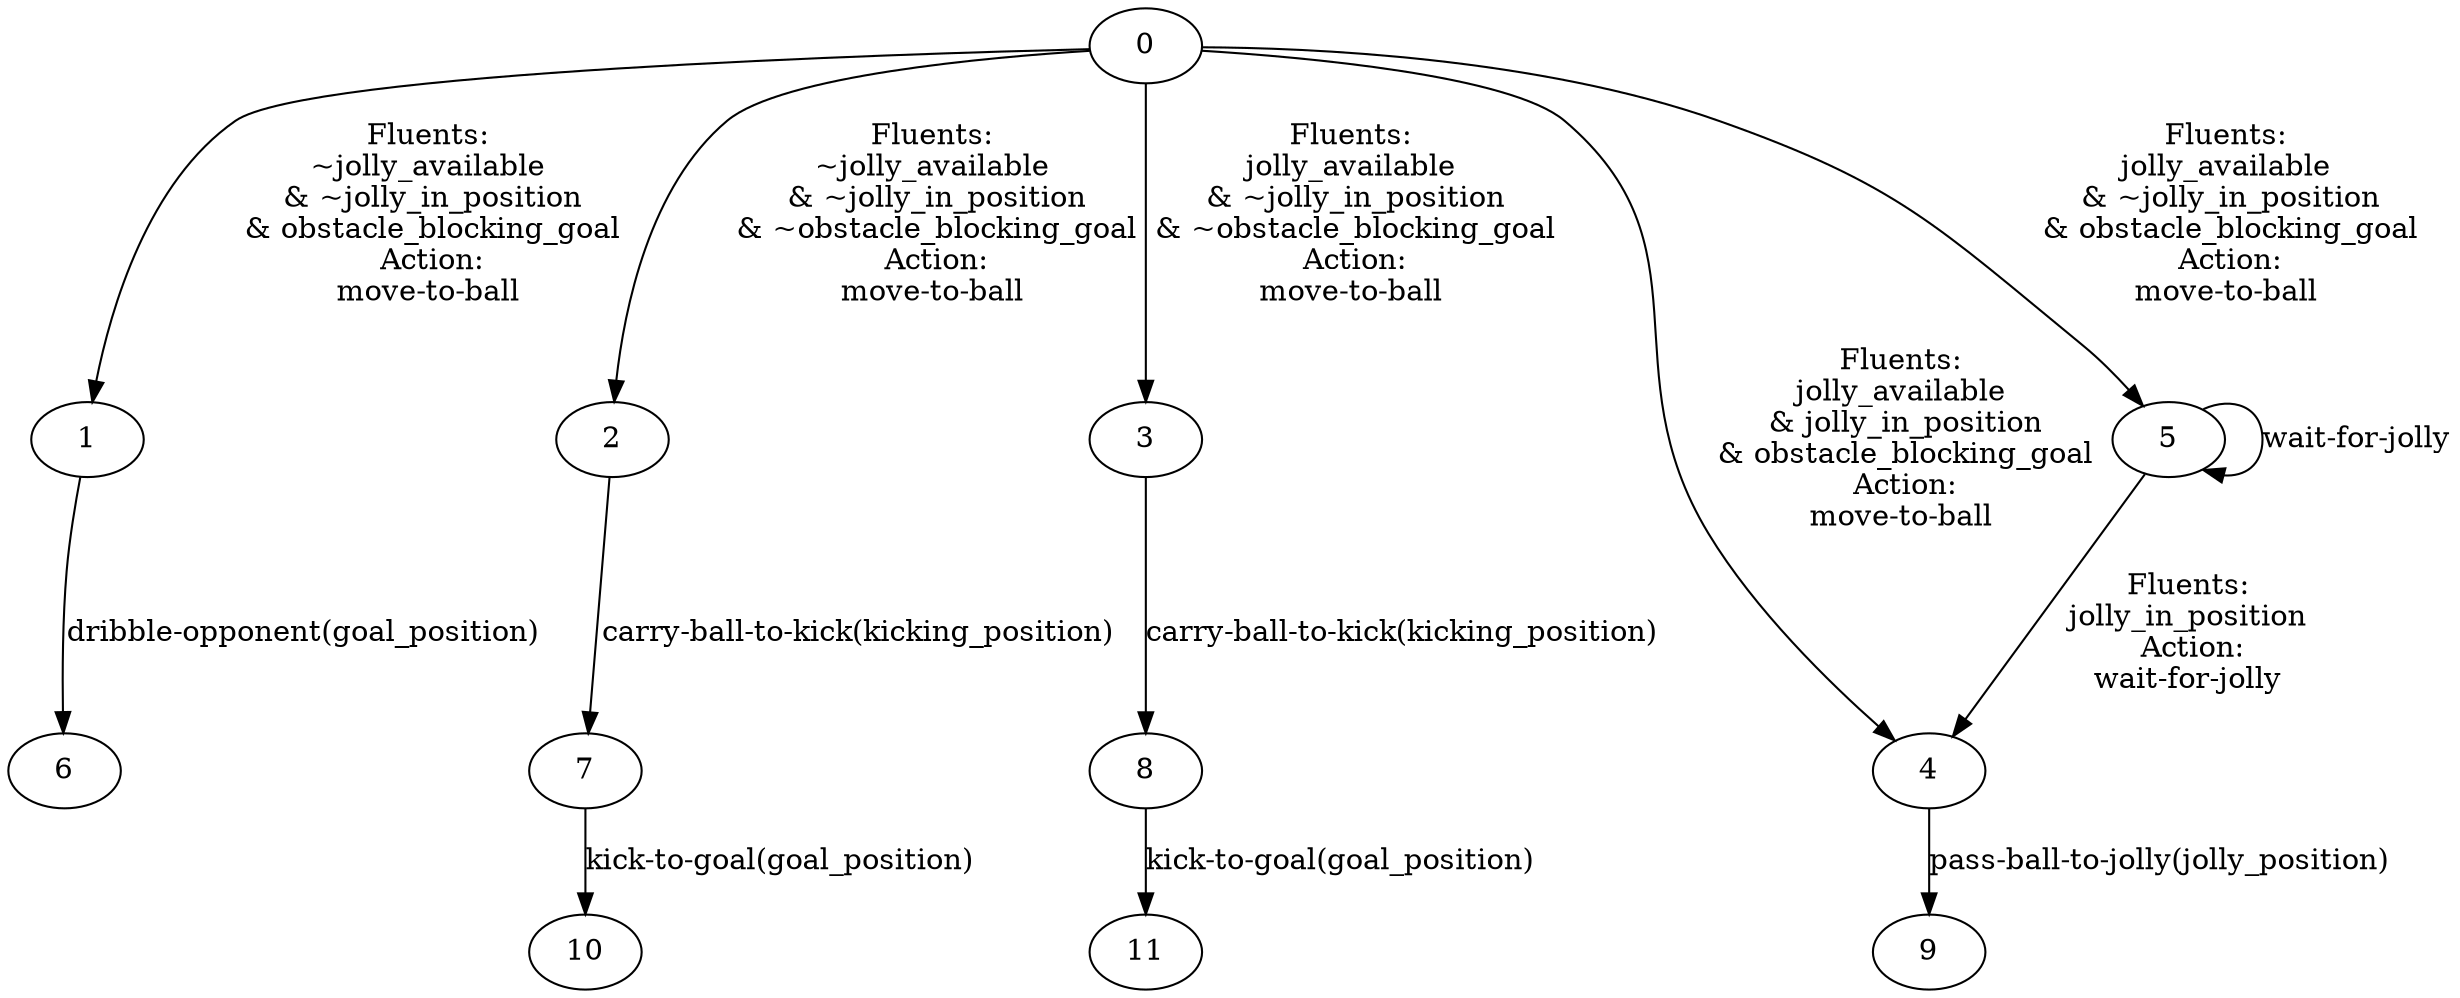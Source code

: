 strict digraph "" {
	0	[color=black];
	1	[color=black];
	0 -> 1	[color=black,
		label="Fluents:
~jolly_available
 & ~jolly_in_position
 & obstacle_blocking_goal
 Action:
move-to-ball"];
	2	[color=black];
	0 -> 2	[color=black,
		label="Fluents:
~jolly_available
 & ~jolly_in_position
 & ~obstacle_blocking_goal
 Action:
move-to-ball"];
	3	[color=black];
	0 -> 3	[color=black,
		label="Fluents:
jolly_available
 & ~jolly_in_position
 & ~obstacle_blocking_goal
 Action:
move-to-ball"];
	4	[color=black];
	0 -> 4	[color=black,
		label="Fluents:
jolly_available
 & jolly_in_position
 & obstacle_blocking_goal
 Action:
move-to-ball"];
	5	[color=black];
	0 -> 5	[color=black,
		label="Fluents:
jolly_available
 & ~jolly_in_position
 & obstacle_blocking_goal
 Action:
move-to-ball"];
	6	[color=black];
	1 -> 6	[color=black,
		label="dribble-opponent(goal_position)"];
	7	[color=black];
	2 -> 7	[color=black,
		label="carry-ball-to-kick(kicking_position)"];
	8	[color=black];
	3 -> 8	[color=black,
		label="carry-ball-to-kick(kicking_position)"];
	9	[color=black];
	4 -> 9	[color=black,
		label="pass-ball-to-jolly(jolly_position)"];
	5 -> 4	[color=black,
		label="Fluents:
jolly_in_position
 Action:
wait-for-jolly"];
	5 -> 5	[color=black,
		label="wait-for-jolly"];
	10	[color=black];
	7 -> 10	[color=black,
		label="kick-to-goal(goal_position)"];
	11	[color=black];
	8 -> 11	[color=black,
		label="kick-to-goal(goal_position)"];
}
